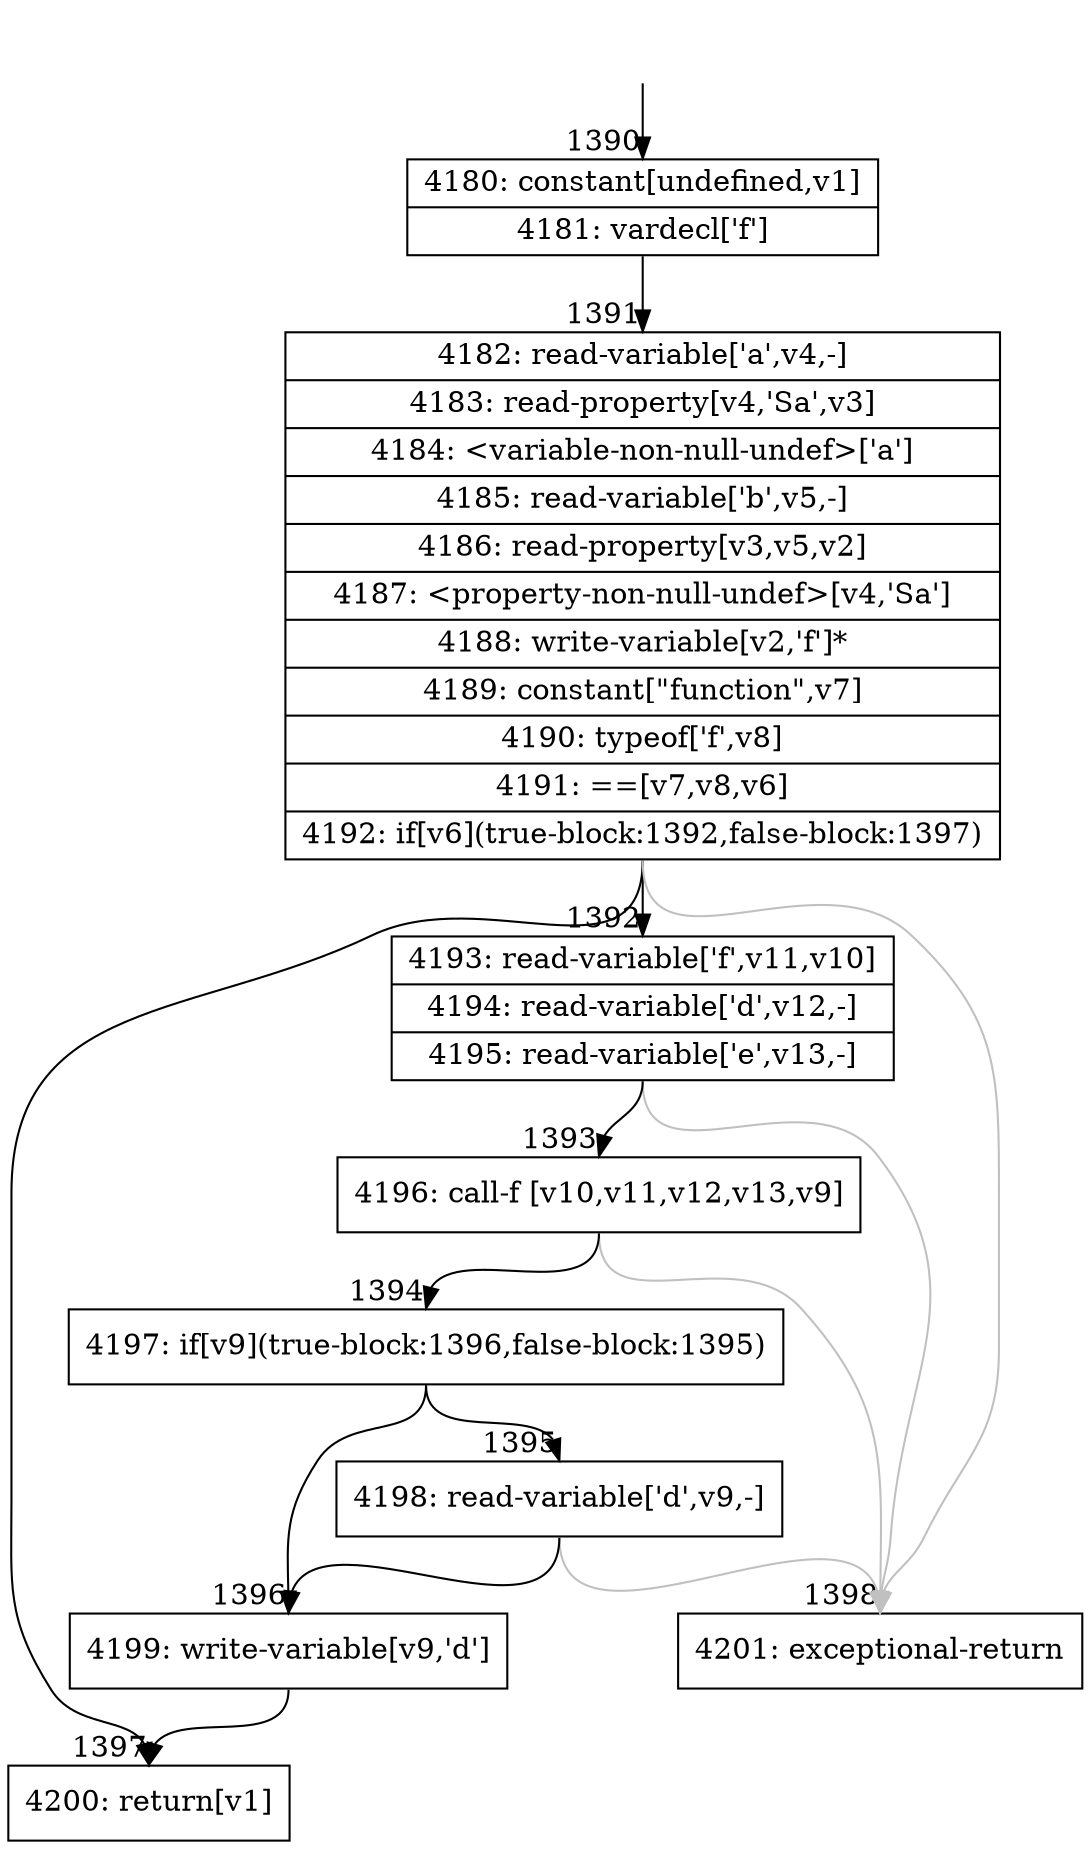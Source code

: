 digraph {
rankdir="TD"
BB_entry120[shape=none,label=""];
BB_entry120 -> BB1390 [tailport=s, headport=n, headlabel="    1390"]
BB1390 [shape=record label="{4180: constant[undefined,v1]|4181: vardecl['f']}" ] 
BB1390 -> BB1391 [tailport=s, headport=n, headlabel="      1391"]
BB1391 [shape=record label="{4182: read-variable['a',v4,-]|4183: read-property[v4,'Sa',v3]|4184: \<variable-non-null-undef\>['a']|4185: read-variable['b',v5,-]|4186: read-property[v3,v5,v2]|4187: \<property-non-null-undef\>[v4,'Sa']|4188: write-variable[v2,'f']*|4189: constant[\"function\",v7]|4190: typeof['f',v8]|4191: ==[v7,v8,v6]|4192: if[v6](true-block:1392,false-block:1397)}" ] 
BB1391 -> BB1397 [tailport=s, headport=n, headlabel="      1397"]
BB1391 -> BB1392 [tailport=s, headport=n, headlabel="      1392"]
BB1391 -> BB1398 [tailport=s, headport=n, color=gray, headlabel="      1398"]
BB1392 [shape=record label="{4193: read-variable['f',v11,v10]|4194: read-variable['d',v12,-]|4195: read-variable['e',v13,-]}" ] 
BB1392 -> BB1393 [tailport=s, headport=n, headlabel="      1393"]
BB1392 -> BB1398 [tailport=s, headport=n, color=gray]
BB1393 [shape=record label="{4196: call-f [v10,v11,v12,v13,v9]}" ] 
BB1393 -> BB1394 [tailport=s, headport=n, headlabel="      1394"]
BB1393 -> BB1398 [tailport=s, headport=n, color=gray]
BB1394 [shape=record label="{4197: if[v9](true-block:1396,false-block:1395)}" ] 
BB1394 -> BB1396 [tailport=s, headport=n, headlabel="      1396"]
BB1394 -> BB1395 [tailport=s, headport=n, headlabel="      1395"]
BB1395 [shape=record label="{4198: read-variable['d',v9,-]}" ] 
BB1395 -> BB1396 [tailport=s, headport=n]
BB1395 -> BB1398 [tailport=s, headport=n, color=gray]
BB1396 [shape=record label="{4199: write-variable[v9,'d']}" ] 
BB1396 -> BB1397 [tailport=s, headport=n]
BB1397 [shape=record label="{4200: return[v1]}" ] 
BB1398 [shape=record label="{4201: exceptional-return}" ] 
}
